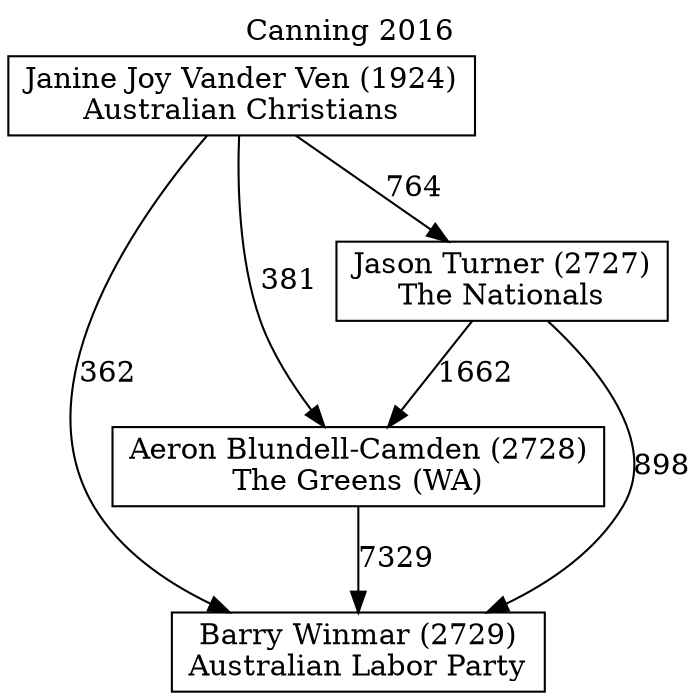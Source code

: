 // House preference flow
digraph "Barry Winmar (2729)_Canning_2016" {
	graph [label="Canning 2016" labelloc=t mclimit=10]
	node [shape=box]
	"Janine Joy Vander Ven (1924)" [label="Janine Joy Vander Ven (1924)
Australian Christians"]
	"Barry Winmar (2729)" [label="Barry Winmar (2729)
Australian Labor Party"]
	"Aeron Blundell-Camden (2728)" [label="Aeron Blundell-Camden (2728)
The Greens (WA)"]
	"Jason Turner (2727)" [label="Jason Turner (2727)
The Nationals"]
	"Jason Turner (2727)" -> "Aeron Blundell-Camden (2728)" [label=1662]
	"Janine Joy Vander Ven (1924)" -> "Aeron Blundell-Camden (2728)" [label=381]
	"Janine Joy Vander Ven (1924)" -> "Barry Winmar (2729)" [label=362]
	"Aeron Blundell-Camden (2728)" -> "Barry Winmar (2729)" [label=7329]
	"Janine Joy Vander Ven (1924)" -> "Jason Turner (2727)" [label=764]
	"Jason Turner (2727)" -> "Barry Winmar (2729)" [label=898]
}
